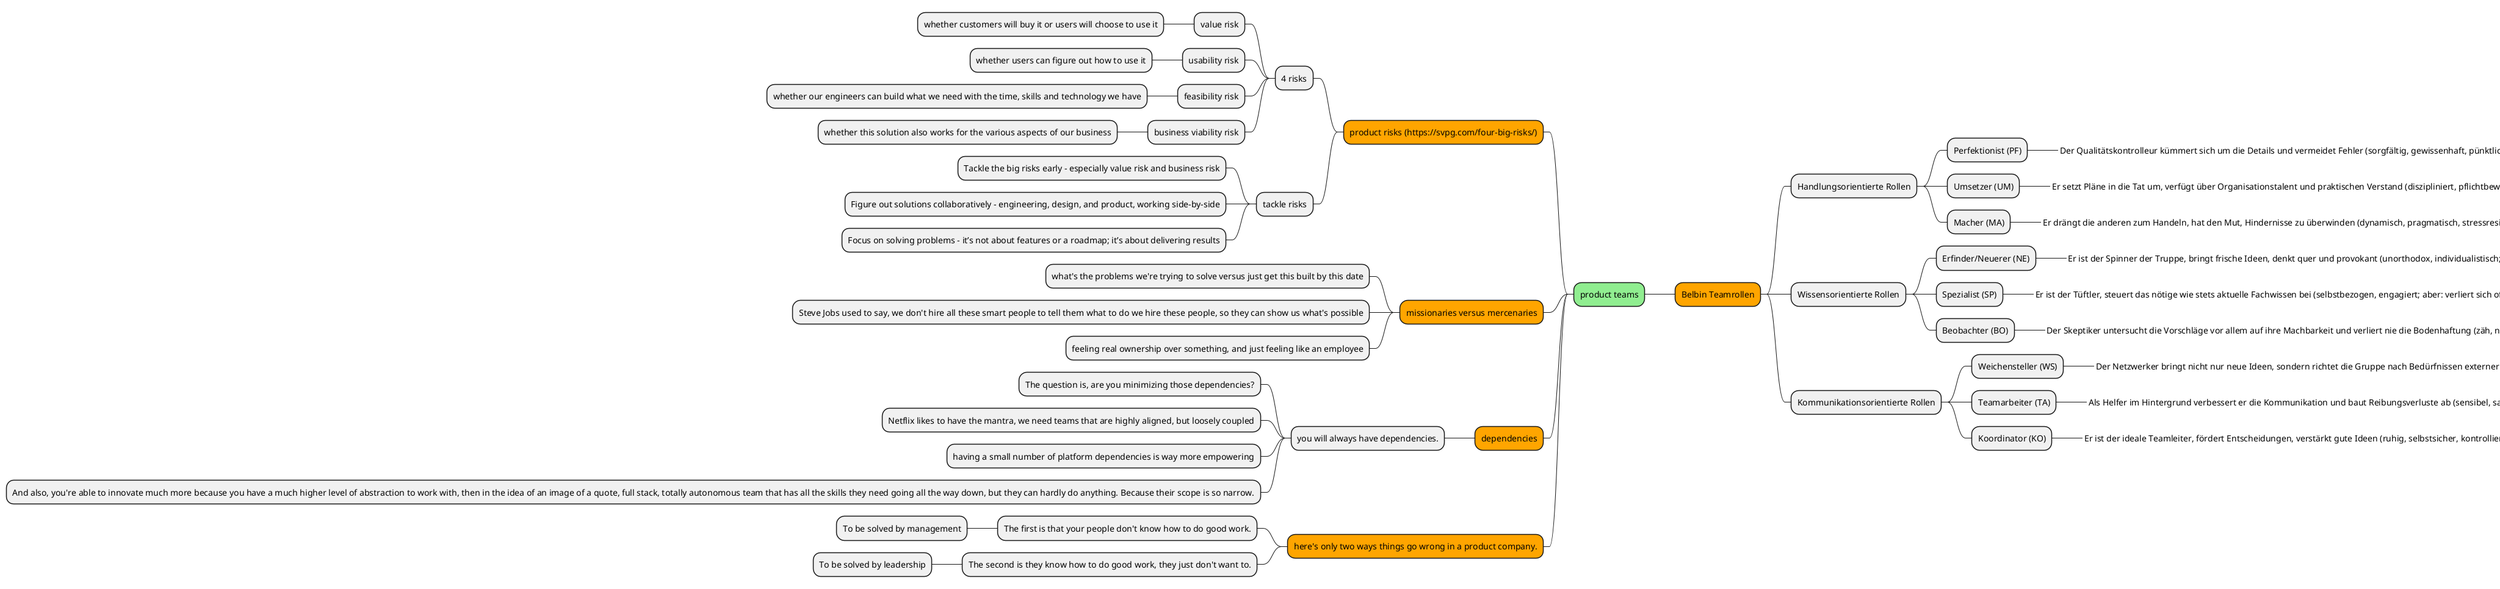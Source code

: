@startmindmap
*[#lightgreen] product teams

**[#Orange] Belbin Teamrollen
*** Handlungsorientierte Rollen
**** Perfektionist (PF)
*****_ Der Qualitätskontrolleur kümmert sich um die Details und vermeidet Fehler (sorgfältig, gewissenhaft, pünktlich; aber: zaghaft, kontrollsüchtig, delegiert ungern)

**** Umsetzer (UM)
*****_ Er setzt Pläne in die Tat um, verfügt über Organisationstalent und praktischen Verstand (diszipliniert, pflichtbewusst, effektiv; aber: häufig auch unflexibel, eigensinnig)

**** Macher (MA)
*****_ Er drängt die anderen zum Handeln, hat den Mut, Hindernisse zu überwinden (dynamisch, pragmatisch, stressresistent; aber: ungeduldig, neigt zur Provokation)

*** Wissensorientierte Rollen
**** Erfinder/Neuerer (NE)
*****_ Er ist der Spinner der Truppe, bringt frische Ideen, denkt quer und provokant (unorthodox, individualistisch; aber: oft abgehoben, ignoriert formale Vorgaben)

**** Spezialist (SP)
*****_ Er ist der Tüftler, steuert das nötige wie stets aktuelle Fachwissen bei (selbstbezogen, engagiert; aber: verliert sich oft in technischen Details)

**** Beobachter (BO)
*****_ Der Skeptiker untersucht die Vorschläge vor allem auf ihre Machbarkeit und verliert nie die Bodenhaftung (zäh, nüchtern, klug, strategisch; aber: wenig inspirierend und motivierend, bremst andere schon mal aus)

*** Kommunikationsorientierte Rollen
**** Weichensteller (WS)
*****_ Der Netzwerker bringt nicht nur neue Ideen, sondern richtet die Gruppe nach Bedürfnissen externer Schnittstellen aus (enthusiastisch, neugierig, kommunikativ; aber: verliert schnell Interesse und ist zu optimistisch)

**** Teamarbeiter (TA)
*****_ Als Helfer im Hintergrund verbessert er die Kommunikation und baut Reibungsverluste ab (sensibel, sanft, kooperativ, diplomatisch; aber: selten entscheidungsstark)

**** Koordinator (KO)
*****_ Er ist der ideale Teamleiter, fördert Entscheidungen, verstärkt gute Ideen (ruhig, selbstsicher, kontrolliert; aber: nur durchschnittliche Fähigkeiten)

left side

**[#Orange] product risks (https://svpg.com/four-big-risks/)
*** 4 risks
**** value risk
***** whether customers will buy it or users will choose to use it
**** usability risk
***** whether users can figure out how to use it
**** feasibility risk
***** whether our engineers can build what we need with the time, skills and technology we have
**** business viability risk
***** whether this solution also works for the various aspects of our business
*** tackle risks
**** Tackle the big risks early – especially value risk and business risk
**** Figure out solutions collaboratively – engineering, design, and product, working side-by-side
**** Focus on solving problems – it’s not about features or a roadmap; it’s about delivering results

**[#Orange] missionaries versus mercenaries
*** what's the problems we're trying to solve versus just get this built by this date
*** Steve Jobs used to say, we don't hire all these smart people to tell them what to do we hire these people, so they can show us what's possible
*** feeling real ownership over something, and just feeling like an employee

**[#Orange] dependencies
*** you will always have dependencies.
**** The question is, are you minimizing those dependencies?
**** Netflix likes to have the mantra, we need teams that are highly aligned, but loosely coupled
**** having a small number of platform dependencies is way more empowering
**** And also, you're able to innovate much more because you have a much higher level of abstraction to work with, then in the idea of an image of a quote, full stack, totally autonomous team that has all the skills they need going all the way down, but they can hardly do anything. Because their scope is so narrow.

**[#Orange] here's only two ways things go wrong in a product company.
*** The first is that your people don't know how to do good work.
**** To be solved by management
*** The second is they know how to do good work, they just don't want to.
**** To be solved by leadership


@endminmap
